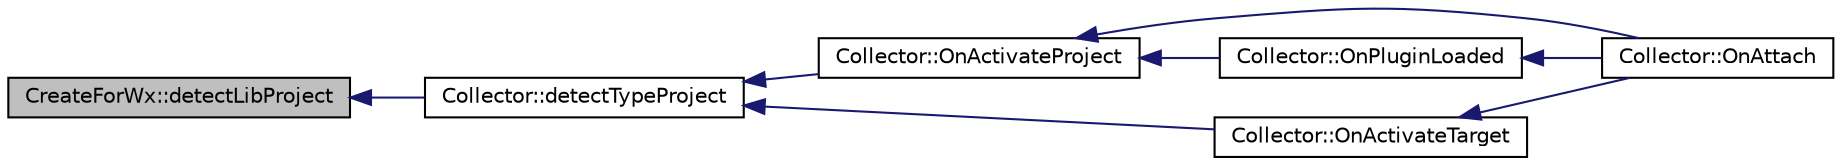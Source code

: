 digraph "CreateForWx::detectLibProject"
{
  edge [fontname="Helvetica",fontsize="10",labelfontname="Helvetica",labelfontsize="10"];
  node [fontname="Helvetica",fontsize="10",shape=record];
  rankdir="LR";
  Node30 [label="CreateForWx::detectLibProject",height=0.2,width=0.4,color="black", fillcolor="grey75", style="filled", fontcolor="black"];
  Node30 -> Node31 [dir="back",color="midnightblue",fontsize="10",style="solid",fontname="Helvetica"];
  Node31 [label="Collector::detectTypeProject",height=0.2,width=0.4,color="black", fillcolor="white", style="filled",URL="$class_collector.html#a08f5926a5fb84fc870784f6cec385a40",tooltip="Detects project type : &#39;Wx&#39; or &#39;Qt&#39;. "];
  Node31 -> Node32 [dir="back",color="midnightblue",fontsize="10",style="solid",fontname="Helvetica"];
  Node32 [label="Collector::OnActivateProject",height=0.2,width=0.4,color="black", fillcolor="white", style="filled",URL="$class_collector.html#abfc8e261c95da61d0a710879b2f98d87",tooltip="This method called by project activate allows detect project using the &#39;Wx&#39; or &#39;Qt&#39; libraries..."];
  Node32 -> Node33 [dir="back",color="midnightblue",fontsize="10",style="solid",fontname="Helvetica"];
  Node33 [label="Collector::OnAttach",height=0.2,width=0.4,color="black", fillcolor="white", style="filled",URL="$class_collector.html#a083060f2bf00f965496c44de767cd7a1",tooltip="Execute the plugin. "];
  Node32 -> Node34 [dir="back",color="midnightblue",fontsize="10",style="solid",fontname="Helvetica"];
  Node34 [label="Collector::OnPluginLoaded",height=0.2,width=0.4,color="black", fillcolor="white", style="filled",URL="$class_collector.html#a015f772ce4cd2db84eef9ed7fbc391d4",tooltip="This method called by plugin is manually loaded. "];
  Node34 -> Node33 [dir="back",color="midnightblue",fontsize="10",style="solid",fontname="Helvetica"];
  Node31 -> Node35 [dir="back",color="midnightblue",fontsize="10",style="solid",fontname="Helvetica"];
  Node35 [label="Collector::OnActivateTarget",height=0.2,width=0.4,color="black", fillcolor="white", style="filled",URL="$class_collector.html#ab8069e3f15134c29f53848b563f53eda",tooltip="This method called by target activate allows detect target using the &#39;Wx&#39; or &#39;Qt&#39; libraries..."];
  Node35 -> Node33 [dir="back",color="midnightblue",fontsize="10",style="solid",fontname="Helvetica"];
}
